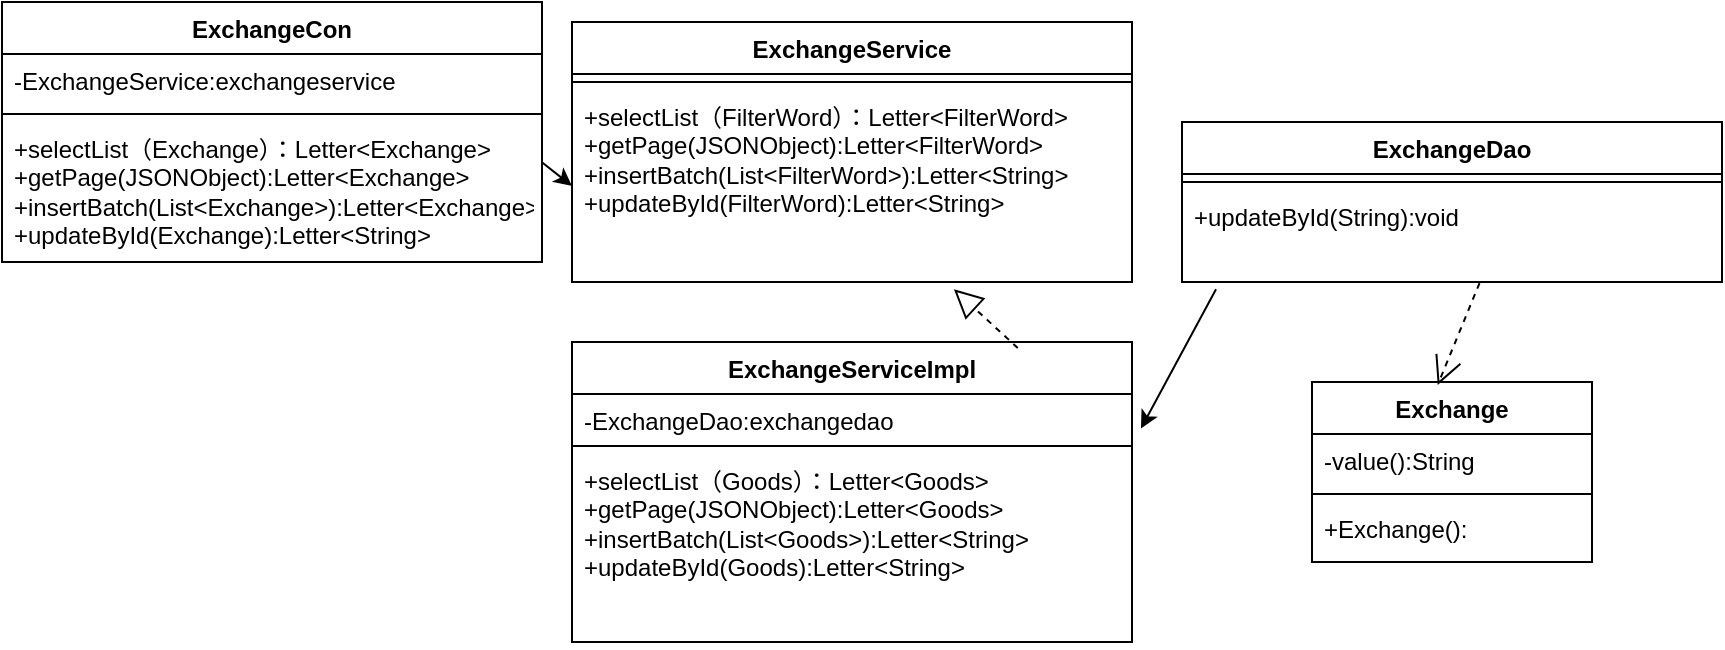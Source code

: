 <mxfile version="21.3.3" type="github">
  <diagram id="C5RBs43oDa-KdzZeNtuy" name="Page-1">
    <mxGraphModel dx="1877" dy="541" grid="1" gridSize="10" guides="1" tooltips="1" connect="1" arrows="1" fold="1" page="1" pageScale="1" pageWidth="827" pageHeight="1169" math="0" shadow="0">
      <root>
        <mxCell id="WIyWlLk6GJQsqaUBKTNV-0" />
        <mxCell id="WIyWlLk6GJQsqaUBKTNV-1" parent="WIyWlLk6GJQsqaUBKTNV-0" />
        <mxCell id="F-JWXadlDR7yPfgAgjF9-0" value="ExchangeService" style="swimlane;fontStyle=1;align=center;verticalAlign=top;childLayout=stackLayout;horizontal=1;startSize=26;horizontalStack=0;resizeParent=1;resizeParentMax=0;resizeLast=0;collapsible=1;marginBottom=0;whiteSpace=wrap;html=1;" vertex="1" parent="WIyWlLk6GJQsqaUBKTNV-1">
          <mxGeometry x="235" y="160" width="280" height="130" as="geometry" />
        </mxCell>
        <mxCell id="F-JWXadlDR7yPfgAgjF9-2" value="" style="line;strokeWidth=1;fillColor=none;align=left;verticalAlign=middle;spacingTop=-1;spacingLeft=3;spacingRight=3;rotatable=0;labelPosition=right;points=[];portConstraint=eastwest;strokeColor=inherit;" vertex="1" parent="F-JWXadlDR7yPfgAgjF9-0">
          <mxGeometry y="26" width="280" height="8" as="geometry" />
        </mxCell>
        <mxCell id="F-JWXadlDR7yPfgAgjF9-3" value="+selectList（FilterWord）：Letter&amp;lt;FilterWord&amp;gt;&lt;br style=&quot;border-color: var(--border-color);&quot;&gt;+getPage(JSONObject):Letter&amp;lt;FilterWord&amp;gt;&lt;br style=&quot;border-color: var(--border-color);&quot;&gt;+insertBatch(List&amp;lt;FilterWord&amp;gt;):Letter&amp;lt;String&amp;gt;&lt;br style=&quot;border-color: var(--border-color);&quot;&gt;+updateById(FilterWord):Letter&amp;lt;String&amp;gt;" style="text;strokeColor=none;fillColor=none;align=left;verticalAlign=top;spacingLeft=4;spacingRight=4;overflow=hidden;rotatable=0;points=[[0,0.5],[1,0.5]];portConstraint=eastwest;whiteSpace=wrap;html=1;" vertex="1" parent="F-JWXadlDR7yPfgAgjF9-0">
          <mxGeometry y="34" width="280" height="96" as="geometry" />
        </mxCell>
        <mxCell id="F-JWXadlDR7yPfgAgjF9-7" value="ExchangeCon" style="swimlane;fontStyle=1;align=center;verticalAlign=top;childLayout=stackLayout;horizontal=1;startSize=26;horizontalStack=0;resizeParent=1;resizeParentMax=0;resizeLast=0;collapsible=1;marginBottom=0;whiteSpace=wrap;html=1;" vertex="1" parent="WIyWlLk6GJQsqaUBKTNV-1">
          <mxGeometry x="-50" y="150" width="270" height="130" as="geometry" />
        </mxCell>
        <mxCell id="F-JWXadlDR7yPfgAgjF9-8" value="-ExchangeService:exchangeservice" style="text;strokeColor=none;fillColor=none;align=left;verticalAlign=top;spacingLeft=4;spacingRight=4;overflow=hidden;rotatable=0;points=[[0,0.5],[1,0.5]];portConstraint=eastwest;whiteSpace=wrap;html=1;" vertex="1" parent="F-JWXadlDR7yPfgAgjF9-7">
          <mxGeometry y="26" width="270" height="26" as="geometry" />
        </mxCell>
        <mxCell id="F-JWXadlDR7yPfgAgjF9-9" value="" style="line;strokeWidth=1;fillColor=none;align=left;verticalAlign=middle;spacingTop=-1;spacingLeft=3;spacingRight=3;rotatable=0;labelPosition=right;points=[];portConstraint=eastwest;strokeColor=inherit;" vertex="1" parent="F-JWXadlDR7yPfgAgjF9-7">
          <mxGeometry y="52" width="270" height="8" as="geometry" />
        </mxCell>
        <mxCell id="F-JWXadlDR7yPfgAgjF9-10" value="+selectList（Exchange）：Letter&amp;lt;Exchange&amp;gt;&lt;br&gt;+getPage(JSONObject):Letter&amp;lt;Exchange&amp;gt;&lt;br&gt;+insertBatch(List&amp;lt;Exchange&amp;gt;):Letter&amp;lt;Exchange&amp;gt;&lt;br&gt;+updateById(Exchange):Letter&amp;lt;String&amp;gt;" style="text;strokeColor=none;fillColor=none;align=left;verticalAlign=top;spacingLeft=4;spacingRight=4;overflow=hidden;rotatable=0;points=[[0,0.5],[1,0.5]];portConstraint=eastwest;whiteSpace=wrap;html=1;" vertex="1" parent="F-JWXadlDR7yPfgAgjF9-7">
          <mxGeometry y="60" width="270" height="70" as="geometry" />
        </mxCell>
        <mxCell id="F-JWXadlDR7yPfgAgjF9-12" value="ExchangeServiceImpl" style="swimlane;fontStyle=1;align=center;verticalAlign=top;childLayout=stackLayout;horizontal=1;startSize=26;horizontalStack=0;resizeParent=1;resizeParentMax=0;resizeLast=0;collapsible=1;marginBottom=0;whiteSpace=wrap;html=1;" vertex="1" parent="WIyWlLk6GJQsqaUBKTNV-1">
          <mxGeometry x="235" y="320" width="280" height="150" as="geometry" />
        </mxCell>
        <mxCell id="F-JWXadlDR7yPfgAgjF9-13" value="-ExchangeDao:exchangedao" style="text;strokeColor=none;fillColor=none;align=left;verticalAlign=top;spacingLeft=4;spacingRight=4;overflow=hidden;rotatable=0;points=[[0,0.5],[1,0.5]];portConstraint=eastwest;whiteSpace=wrap;html=1;" vertex="1" parent="F-JWXadlDR7yPfgAgjF9-12">
          <mxGeometry y="26" width="280" height="22" as="geometry" />
        </mxCell>
        <mxCell id="F-JWXadlDR7yPfgAgjF9-14" value="" style="line;strokeWidth=1;fillColor=none;align=left;verticalAlign=middle;spacingTop=-1;spacingLeft=3;spacingRight=3;rotatable=0;labelPosition=right;points=[];portConstraint=eastwest;strokeColor=inherit;" vertex="1" parent="F-JWXadlDR7yPfgAgjF9-12">
          <mxGeometry y="48" width="280" height="8" as="geometry" />
        </mxCell>
        <mxCell id="F-JWXadlDR7yPfgAgjF9-15" value="+selectList（Goods）：Letter&amp;lt;Goods&amp;gt;&lt;br style=&quot;border-color: var(--border-color);&quot;&gt;+getPage(JSONObject):Letter&amp;lt;Goods&amp;gt;&lt;br style=&quot;border-color: var(--border-color);&quot;&gt;+insertBatch(List&amp;lt;Goods&amp;gt;):Letter&amp;lt;String&amp;gt;&lt;br style=&quot;border-color: var(--border-color);&quot;&gt;+updateById(Goods):Letter&amp;lt;String&amp;gt;" style="text;strokeColor=none;fillColor=none;align=left;verticalAlign=top;spacingLeft=4;spacingRight=4;overflow=hidden;rotatable=0;points=[[0,0.5],[1,0.5]];portConstraint=eastwest;whiteSpace=wrap;html=1;" vertex="1" parent="F-JWXadlDR7yPfgAgjF9-12">
          <mxGeometry y="56" width="280" height="94" as="geometry" />
        </mxCell>
        <mxCell id="F-JWXadlDR7yPfgAgjF9-17" value="ExchangeDao" style="swimlane;fontStyle=1;align=center;verticalAlign=top;childLayout=stackLayout;horizontal=1;startSize=26;horizontalStack=0;resizeParent=1;resizeParentMax=0;resizeLast=0;collapsible=1;marginBottom=0;whiteSpace=wrap;html=1;" vertex="1" parent="WIyWlLk6GJQsqaUBKTNV-1">
          <mxGeometry x="540" y="210" width="270" height="80" as="geometry" />
        </mxCell>
        <mxCell id="F-JWXadlDR7yPfgAgjF9-19" value="" style="line;strokeWidth=1;fillColor=none;align=left;verticalAlign=middle;spacingTop=-1;spacingLeft=3;spacingRight=3;rotatable=0;labelPosition=right;points=[];portConstraint=eastwest;strokeColor=inherit;" vertex="1" parent="F-JWXadlDR7yPfgAgjF9-17">
          <mxGeometry y="26" width="270" height="8" as="geometry" />
        </mxCell>
        <mxCell id="F-JWXadlDR7yPfgAgjF9-20" value="+updateById(String):void" style="text;strokeColor=none;fillColor=none;align=left;verticalAlign=top;spacingLeft=4;spacingRight=4;overflow=hidden;rotatable=0;points=[[0,0.5],[1,0.5]];portConstraint=eastwest;whiteSpace=wrap;html=1;" vertex="1" parent="F-JWXadlDR7yPfgAgjF9-17">
          <mxGeometry y="34" width="270" height="46" as="geometry" />
        </mxCell>
        <mxCell id="F-JWXadlDR7yPfgAgjF9-21" value="Exchange" style="swimlane;fontStyle=1;align=center;verticalAlign=top;childLayout=stackLayout;horizontal=1;startSize=26;horizontalStack=0;resizeParent=1;resizeParentMax=0;resizeLast=0;collapsible=1;marginBottom=0;whiteSpace=wrap;html=1;" vertex="1" parent="WIyWlLk6GJQsqaUBKTNV-1">
          <mxGeometry x="605" y="340" width="140" height="90" as="geometry" />
        </mxCell>
        <mxCell id="F-JWXadlDR7yPfgAgjF9-22" value="-value():String" style="text;strokeColor=none;fillColor=none;align=left;verticalAlign=top;spacingLeft=4;spacingRight=4;overflow=hidden;rotatable=0;points=[[0,0.5],[1,0.5]];portConstraint=eastwest;whiteSpace=wrap;html=1;" vertex="1" parent="F-JWXadlDR7yPfgAgjF9-21">
          <mxGeometry y="26" width="140" height="26" as="geometry" />
        </mxCell>
        <mxCell id="F-JWXadlDR7yPfgAgjF9-23" value="" style="line;strokeWidth=1;fillColor=none;align=left;verticalAlign=middle;spacingTop=-1;spacingLeft=3;spacingRight=3;rotatable=0;labelPosition=right;points=[];portConstraint=eastwest;strokeColor=inherit;" vertex="1" parent="F-JWXadlDR7yPfgAgjF9-21">
          <mxGeometry y="52" width="140" height="8" as="geometry" />
        </mxCell>
        <mxCell id="F-JWXadlDR7yPfgAgjF9-24" value="+Exchange():" style="text;strokeColor=none;fillColor=none;align=left;verticalAlign=top;spacingLeft=4;spacingRight=4;overflow=hidden;rotatable=0;points=[[0,0.5],[1,0.5]];portConstraint=eastwest;whiteSpace=wrap;html=1;" vertex="1" parent="F-JWXadlDR7yPfgAgjF9-21">
          <mxGeometry y="60" width="140" height="30" as="geometry" />
        </mxCell>
        <mxCell id="F-JWXadlDR7yPfgAgjF9-25" value="" style="endArrow=block;dashed=1;endFill=0;endSize=12;html=1;rounded=0;entryX=0.682;entryY=1.038;entryDx=0;entryDy=0;entryPerimeter=0;exitX=0.796;exitY=0.02;exitDx=0;exitDy=0;exitPerimeter=0;" edge="1" parent="WIyWlLk6GJQsqaUBKTNV-1" source="F-JWXadlDR7yPfgAgjF9-12" target="F-JWXadlDR7yPfgAgjF9-3">
          <mxGeometry width="160" relative="1" as="geometry">
            <mxPoint x="110" y="230" as="sourcePoint" />
            <mxPoint x="270" y="230" as="targetPoint" />
          </mxGeometry>
        </mxCell>
        <mxCell id="F-JWXadlDR7yPfgAgjF9-26" value="" style="endArrow=classic;html=1;rounded=0;exitX=1.001;exitY=0.291;exitDx=0;exitDy=0;exitPerimeter=0;entryX=0;entryY=0.5;entryDx=0;entryDy=0;" edge="1" parent="WIyWlLk6GJQsqaUBKTNV-1" source="F-JWXadlDR7yPfgAgjF9-10" target="F-JWXadlDR7yPfgAgjF9-3">
          <mxGeometry width="50" height="50" relative="1" as="geometry">
            <mxPoint x="260" y="260" as="sourcePoint" />
            <mxPoint x="50" y="210" as="targetPoint" />
          </mxGeometry>
        </mxCell>
        <mxCell id="F-JWXadlDR7yPfgAgjF9-27" value="" style="endArrow=classic;html=1;rounded=0;entryX=1.016;entryY=0.785;entryDx=0;entryDy=0;entryPerimeter=0;exitX=0.063;exitY=1.079;exitDx=0;exitDy=0;exitPerimeter=0;" edge="1" parent="WIyWlLk6GJQsqaUBKTNV-1" source="F-JWXadlDR7yPfgAgjF9-20" target="F-JWXadlDR7yPfgAgjF9-13">
          <mxGeometry width="50" height="50" relative="1" as="geometry">
            <mxPoint x="470" y="260" as="sourcePoint" />
            <mxPoint x="520" y="210" as="targetPoint" />
          </mxGeometry>
        </mxCell>
        <mxCell id="F-JWXadlDR7yPfgAgjF9-28" value="" style="endArrow=open;endFill=1;endSize=12;html=1;rounded=0;entryX=0.449;entryY=0.016;entryDx=0;entryDy=0;entryPerimeter=0;exitX=0.551;exitY=1.011;exitDx=0;exitDy=0;exitPerimeter=0;dashed=1;" edge="1" parent="WIyWlLk6GJQsqaUBKTNV-1" source="F-JWXadlDR7yPfgAgjF9-20" target="F-JWXadlDR7yPfgAgjF9-21">
          <mxGeometry width="160" relative="1" as="geometry">
            <mxPoint x="490" y="230" as="sourcePoint" />
            <mxPoint x="650" y="230" as="targetPoint" />
          </mxGeometry>
        </mxCell>
      </root>
    </mxGraphModel>
  </diagram>
</mxfile>
